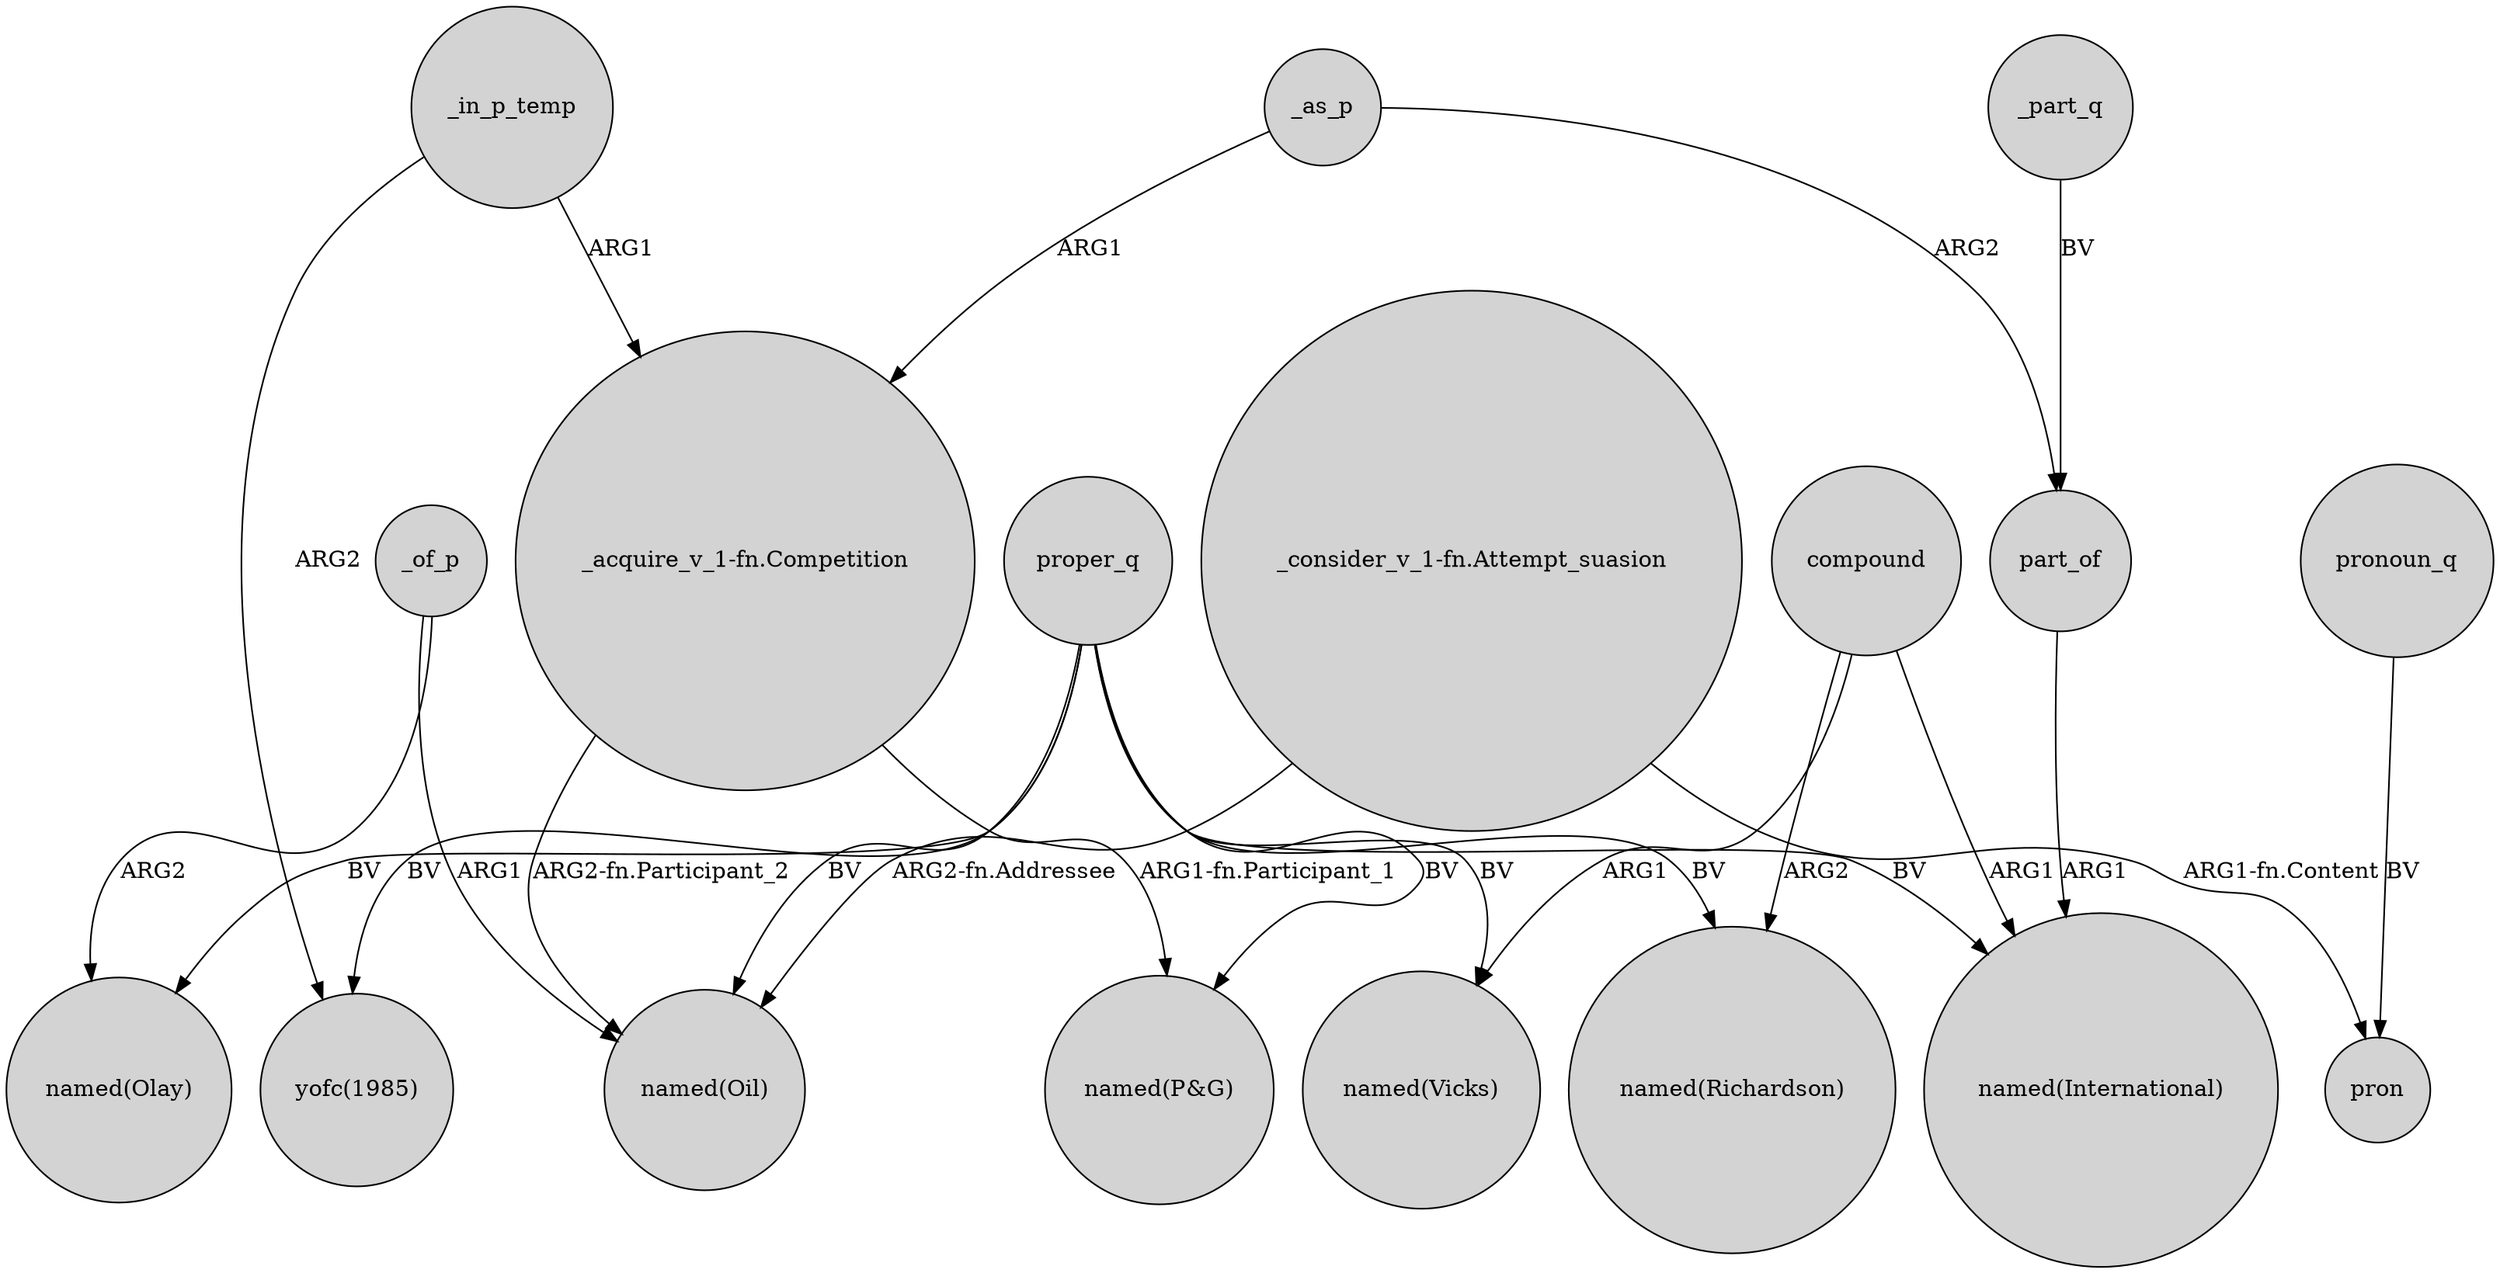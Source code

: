 digraph {
	node [shape=circle style=filled]
	_of_p -> "named(Oil)" [label=ARG1]
	proper_q -> "named(Olay)" [label=BV]
	proper_q -> "yofc(1985)" [label=BV]
	_as_p -> part_of [label=ARG2]
	"_consider_v_1-fn.Attempt_suasion" -> "named(Oil)" [label="ARG2-fn.Addressee"]
	_in_p_temp -> "_acquire_v_1-fn.Competition" [label=ARG1]
	part_of -> "named(International)" [label=ARG1]
	compound -> "named(International)" [label=ARG1]
	"_consider_v_1-fn.Attempt_suasion" -> pron [label="ARG1-fn.Content"]
	compound -> "named(Richardson)" [label=ARG2]
	pronoun_q -> pron [label=BV]
	_part_q -> part_of [label=BV]
	"_acquire_v_1-fn.Competition" -> "named(P&G)" [label="ARG1-fn.Participant_1"]
	proper_q -> "named(International)" [label=BV]
	compound -> "named(Vicks)" [label=ARG1]
	_as_p -> "_acquire_v_1-fn.Competition" [label=ARG1]
	proper_q -> "named(P&G)" [label=BV]
	_in_p_temp -> "yofc(1985)" [label=ARG2]
	proper_q -> "named(Vicks)" [label=BV]
	_of_p -> "named(Olay)" [label=ARG2]
	proper_q -> "named(Oil)" [label=BV]
	proper_q -> "named(Richardson)" [label=BV]
	"_acquire_v_1-fn.Competition" -> "named(Oil)" [label="ARG2-fn.Participant_2"]
}

